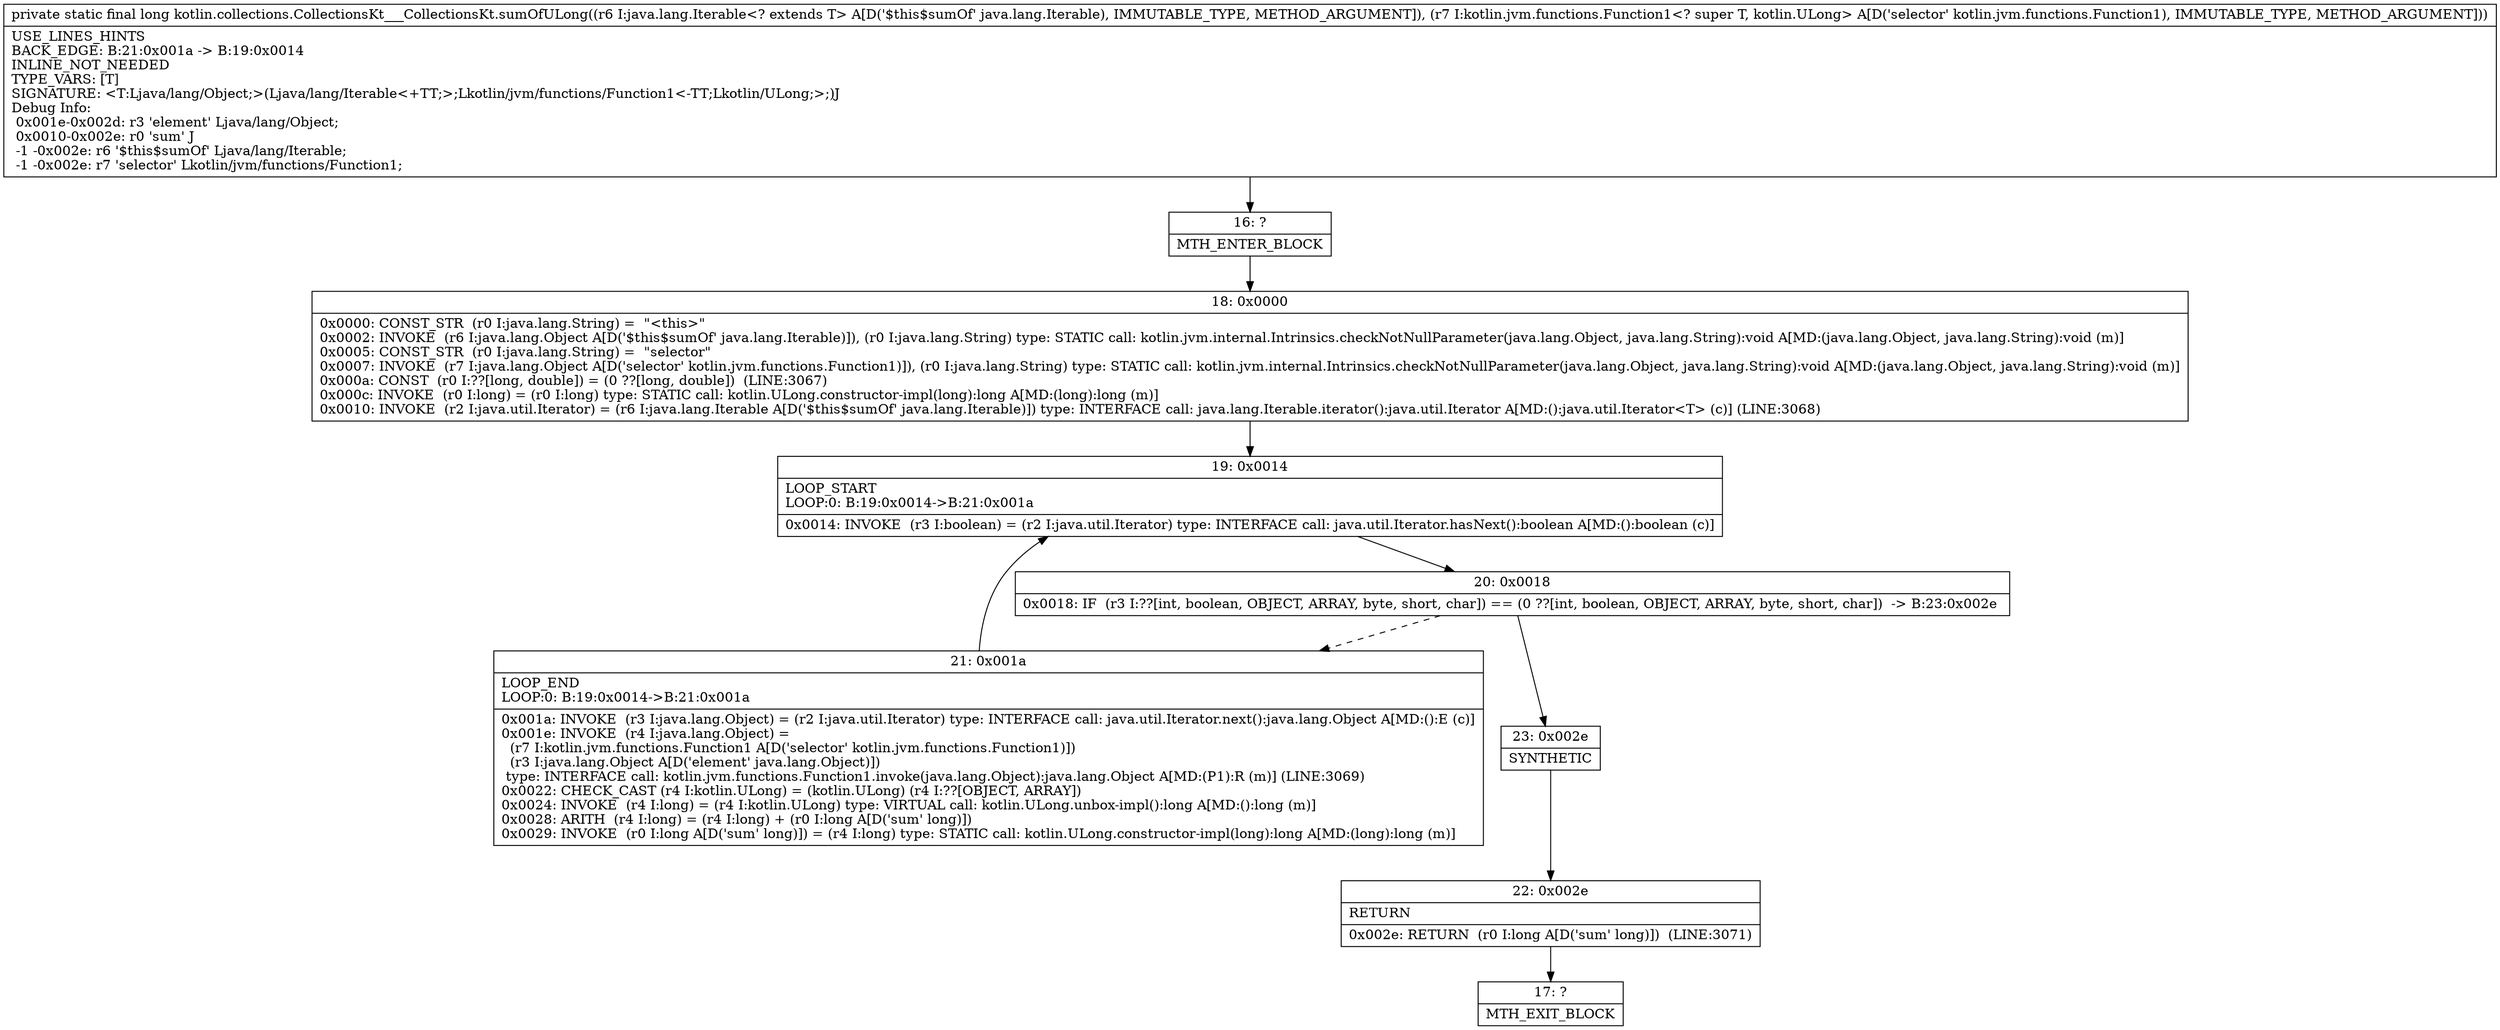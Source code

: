digraph "CFG forkotlin.collections.CollectionsKt___CollectionsKt.sumOfULong(Ljava\/lang\/Iterable;Lkotlin\/jvm\/functions\/Function1;)J" {
Node_16 [shape=record,label="{16\:\ ?|MTH_ENTER_BLOCK\l}"];
Node_18 [shape=record,label="{18\:\ 0x0000|0x0000: CONST_STR  (r0 I:java.lang.String) =  \"\<this\>\" \l0x0002: INVOKE  (r6 I:java.lang.Object A[D('$this$sumOf' java.lang.Iterable)]), (r0 I:java.lang.String) type: STATIC call: kotlin.jvm.internal.Intrinsics.checkNotNullParameter(java.lang.Object, java.lang.String):void A[MD:(java.lang.Object, java.lang.String):void (m)]\l0x0005: CONST_STR  (r0 I:java.lang.String) =  \"selector\" \l0x0007: INVOKE  (r7 I:java.lang.Object A[D('selector' kotlin.jvm.functions.Function1)]), (r0 I:java.lang.String) type: STATIC call: kotlin.jvm.internal.Intrinsics.checkNotNullParameter(java.lang.Object, java.lang.String):void A[MD:(java.lang.Object, java.lang.String):void (m)]\l0x000a: CONST  (r0 I:??[long, double]) = (0 ??[long, double])  (LINE:3067)\l0x000c: INVOKE  (r0 I:long) = (r0 I:long) type: STATIC call: kotlin.ULong.constructor\-impl(long):long A[MD:(long):long (m)]\l0x0010: INVOKE  (r2 I:java.util.Iterator) = (r6 I:java.lang.Iterable A[D('$this$sumOf' java.lang.Iterable)]) type: INTERFACE call: java.lang.Iterable.iterator():java.util.Iterator A[MD:():java.util.Iterator\<T\> (c)] (LINE:3068)\l}"];
Node_19 [shape=record,label="{19\:\ 0x0014|LOOP_START\lLOOP:0: B:19:0x0014\-\>B:21:0x001a\l|0x0014: INVOKE  (r3 I:boolean) = (r2 I:java.util.Iterator) type: INTERFACE call: java.util.Iterator.hasNext():boolean A[MD:():boolean (c)]\l}"];
Node_20 [shape=record,label="{20\:\ 0x0018|0x0018: IF  (r3 I:??[int, boolean, OBJECT, ARRAY, byte, short, char]) == (0 ??[int, boolean, OBJECT, ARRAY, byte, short, char])  \-\> B:23:0x002e \l}"];
Node_21 [shape=record,label="{21\:\ 0x001a|LOOP_END\lLOOP:0: B:19:0x0014\-\>B:21:0x001a\l|0x001a: INVOKE  (r3 I:java.lang.Object) = (r2 I:java.util.Iterator) type: INTERFACE call: java.util.Iterator.next():java.lang.Object A[MD:():E (c)]\l0x001e: INVOKE  (r4 I:java.lang.Object) = \l  (r7 I:kotlin.jvm.functions.Function1 A[D('selector' kotlin.jvm.functions.Function1)])\l  (r3 I:java.lang.Object A[D('element' java.lang.Object)])\l type: INTERFACE call: kotlin.jvm.functions.Function1.invoke(java.lang.Object):java.lang.Object A[MD:(P1):R (m)] (LINE:3069)\l0x0022: CHECK_CAST (r4 I:kotlin.ULong) = (kotlin.ULong) (r4 I:??[OBJECT, ARRAY]) \l0x0024: INVOKE  (r4 I:long) = (r4 I:kotlin.ULong) type: VIRTUAL call: kotlin.ULong.unbox\-impl():long A[MD:():long (m)]\l0x0028: ARITH  (r4 I:long) = (r4 I:long) + (r0 I:long A[D('sum' long)]) \l0x0029: INVOKE  (r0 I:long A[D('sum' long)]) = (r4 I:long) type: STATIC call: kotlin.ULong.constructor\-impl(long):long A[MD:(long):long (m)]\l}"];
Node_23 [shape=record,label="{23\:\ 0x002e|SYNTHETIC\l}"];
Node_22 [shape=record,label="{22\:\ 0x002e|RETURN\l|0x002e: RETURN  (r0 I:long A[D('sum' long)])  (LINE:3071)\l}"];
Node_17 [shape=record,label="{17\:\ ?|MTH_EXIT_BLOCK\l}"];
MethodNode[shape=record,label="{private static final long kotlin.collections.CollectionsKt___CollectionsKt.sumOfULong((r6 I:java.lang.Iterable\<? extends T\> A[D('$this$sumOf' java.lang.Iterable), IMMUTABLE_TYPE, METHOD_ARGUMENT]), (r7 I:kotlin.jvm.functions.Function1\<? super T, kotlin.ULong\> A[D('selector' kotlin.jvm.functions.Function1), IMMUTABLE_TYPE, METHOD_ARGUMENT]))  | USE_LINES_HINTS\lBACK_EDGE: B:21:0x001a \-\> B:19:0x0014\lINLINE_NOT_NEEDED\lTYPE_VARS: [T]\lSIGNATURE: \<T:Ljava\/lang\/Object;\>(Ljava\/lang\/Iterable\<+TT;\>;Lkotlin\/jvm\/functions\/Function1\<\-TT;Lkotlin\/ULong;\>;)J\lDebug Info:\l  0x001e\-0x002d: r3 'element' Ljava\/lang\/Object;\l  0x0010\-0x002e: r0 'sum' J\l  \-1 \-0x002e: r6 '$this$sumOf' Ljava\/lang\/Iterable;\l  \-1 \-0x002e: r7 'selector' Lkotlin\/jvm\/functions\/Function1;\l}"];
MethodNode -> Node_16;Node_16 -> Node_18;
Node_18 -> Node_19;
Node_19 -> Node_20;
Node_20 -> Node_21[style=dashed];
Node_20 -> Node_23;
Node_21 -> Node_19;
Node_23 -> Node_22;
Node_22 -> Node_17;
}

